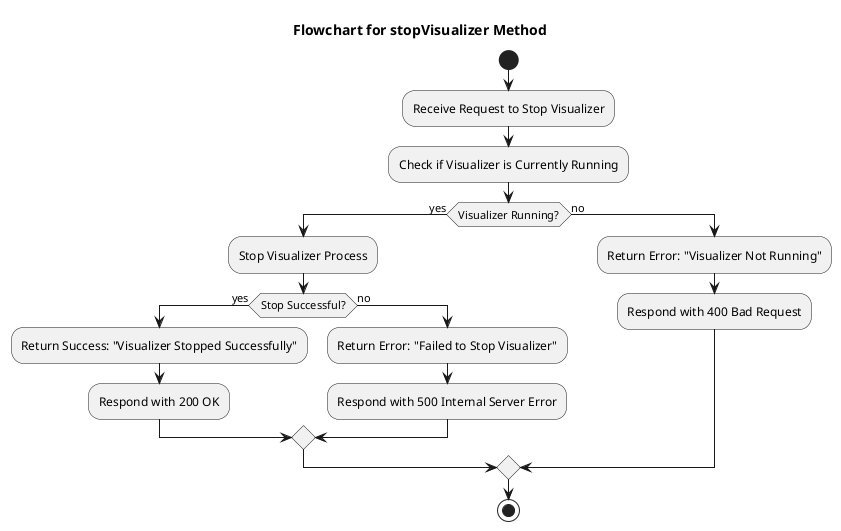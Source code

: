 @startuml
title Flowchart for stopVisualizer Method

start
:Receive Request to Stop Visualizer;
:Check if Visualizer is Currently Running;

if (Visualizer Running?) then (yes)
  :Stop Visualizer Process;
  if (Stop Successful?) then (yes)
    :Return Success: "Visualizer Stopped Successfully";
    :Respond with 200 OK;
  else (no)
    :Return Error: "Failed to Stop Visualizer";
    :Respond with 500 Internal Server Error;
  endif
else (no)
  :Return Error: "Visualizer Not Running";
  :Respond with 400 Bad Request;
endif

stop
@enduml